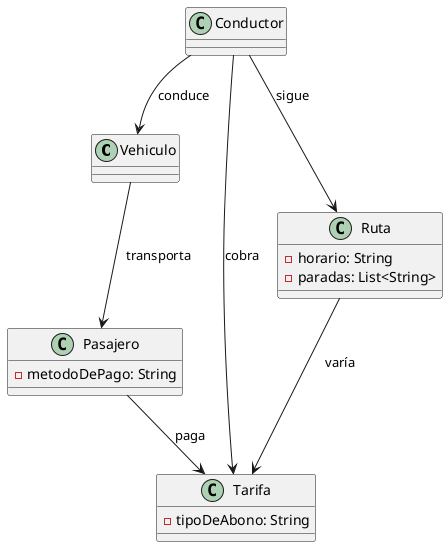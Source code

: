 @startuml
class Vehiculo {
}

class Conductor {
}

class Pasajero {
  - metodoDePago: String
}

class Tarifa {
  - tipoDeAbono: String
}

class Ruta {
  - horario: String
  - paradas: List<String>
}

Vehiculo --> Pasajero : transporta
Conductor --> Vehiculo : conduce
Conductor --> Tarifa : cobra
Pasajero --> Tarifa : paga
Conductor --> Ruta : sigue
Ruta --> Tarifa : varía

@enduml